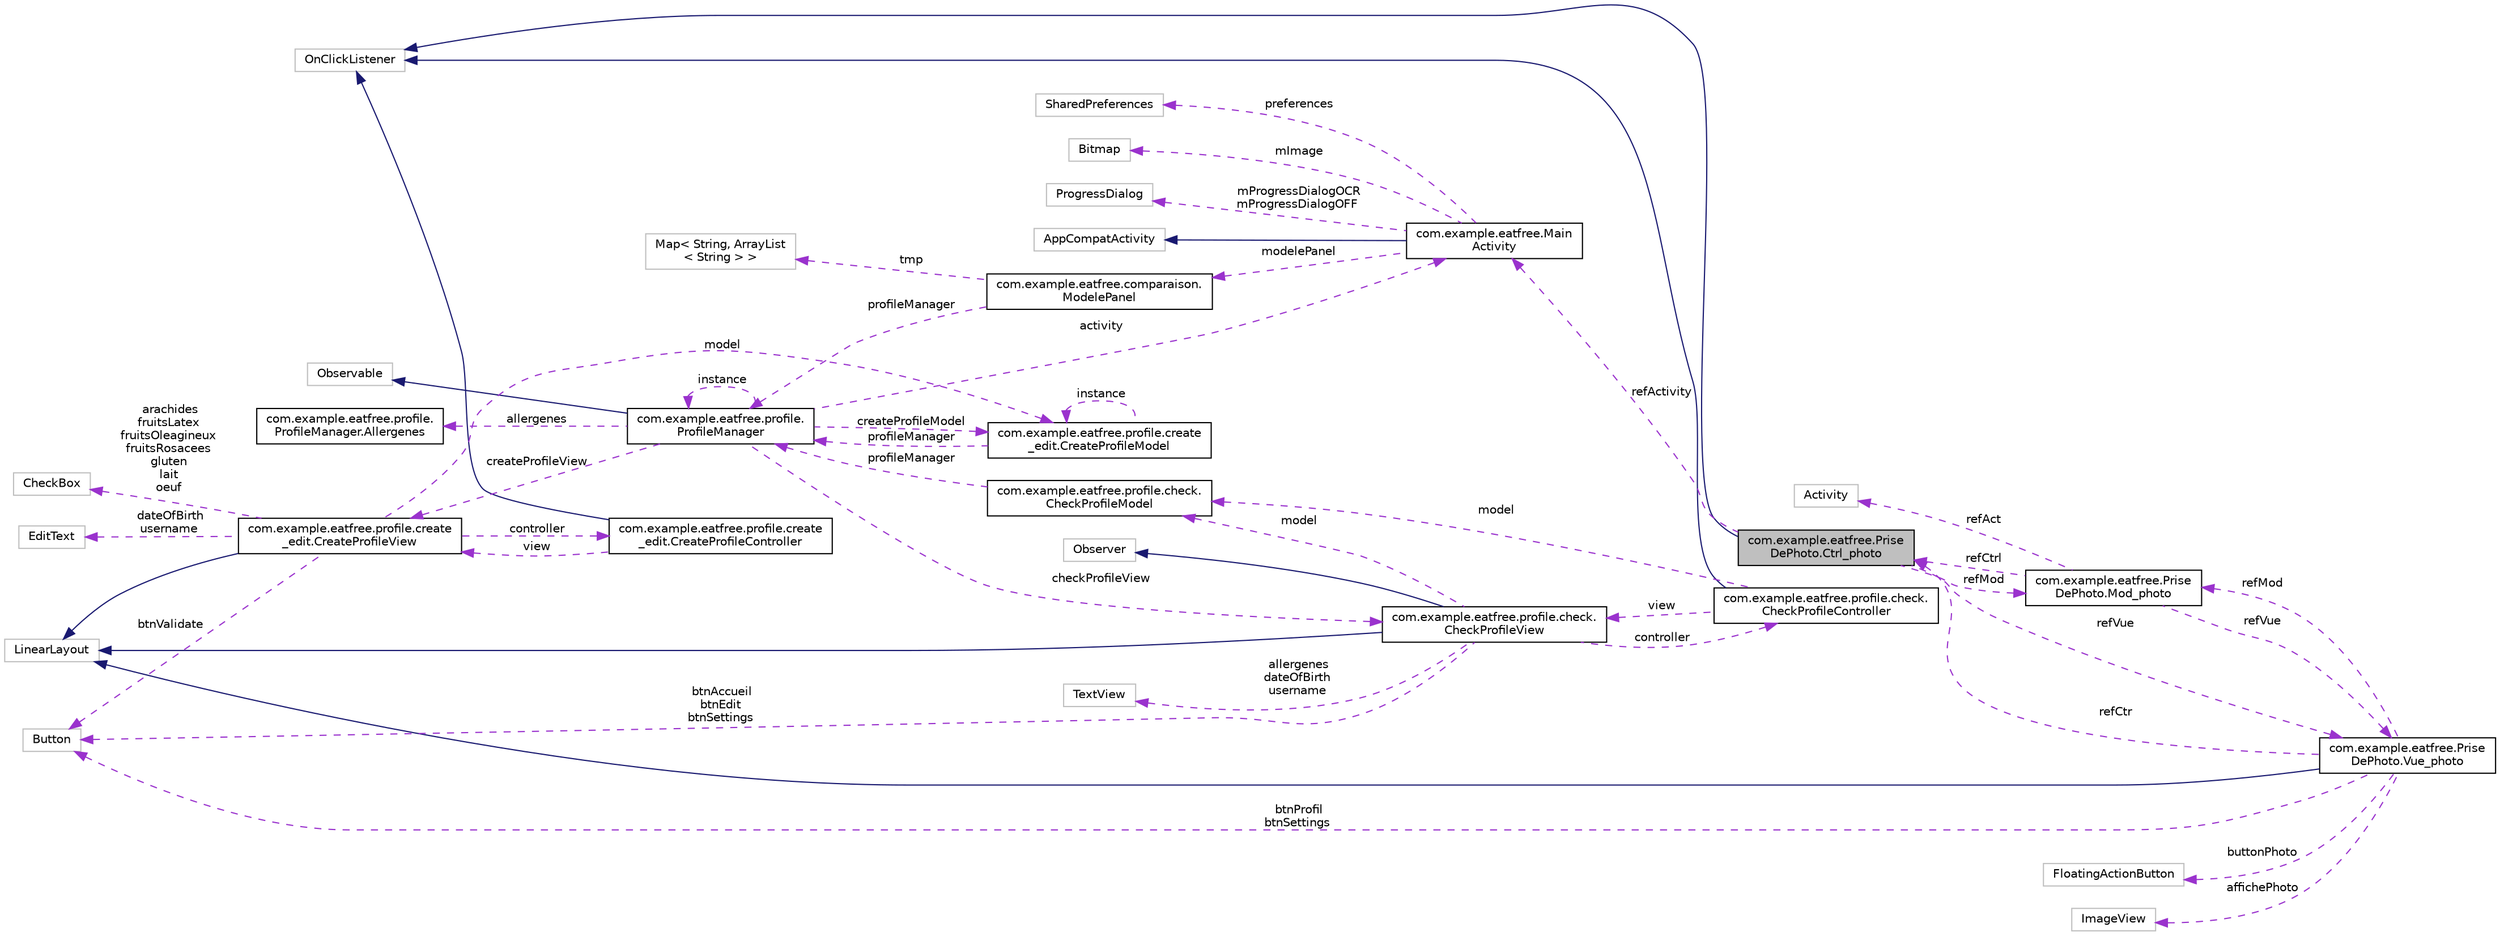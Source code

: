 digraph "com.example.eatfree.PriseDePhoto.Ctrl_photo"
{
 // LATEX_PDF_SIZE
  edge [fontname="Helvetica",fontsize="10",labelfontname="Helvetica",labelfontsize="10"];
  node [fontname="Helvetica",fontsize="10",shape=record];
  rankdir="LR";
  Node1 [label="com.example.eatfree.Prise\lDePhoto.Ctrl_photo",height=0.2,width=0.4,color="black", fillcolor="grey75", style="filled", fontcolor="black",tooltip=" "];
  Node2 -> Node1 [dir="back",color="midnightblue",fontsize="10",style="solid",fontname="Helvetica"];
  Node2 [label="OnClickListener",height=0.2,width=0.4,color="grey75", fillcolor="white", style="filled",tooltip=" "];
  Node3 -> Node1 [dir="back",color="darkorchid3",fontsize="10",style="dashed",label=" refMod" ,fontname="Helvetica"];
  Node3 [label="com.example.eatfree.Prise\lDePhoto.Mod_photo",height=0.2,width=0.4,color="black", fillcolor="white", style="filled",URL="$classcom_1_1example_1_1eatfree_1_1_prise_de_photo_1_1_mod__photo.html",tooltip=" "];
  Node4 -> Node3 [dir="back",color="darkorchid3",fontsize="10",style="dashed",label=" refAct" ,fontname="Helvetica"];
  Node4 [label="Activity",height=0.2,width=0.4,color="grey75", fillcolor="white", style="filled",tooltip=" "];
  Node5 -> Node3 [dir="back",color="darkorchid3",fontsize="10",style="dashed",label=" refVue" ,fontname="Helvetica"];
  Node5 [label="com.example.eatfree.Prise\lDePhoto.Vue_photo",height=0.2,width=0.4,color="black", fillcolor="white", style="filled",URL="$classcom_1_1example_1_1eatfree_1_1_prise_de_photo_1_1_vue__photo.html",tooltip=" "];
  Node6 -> Node5 [dir="back",color="midnightblue",fontsize="10",style="solid",fontname="Helvetica"];
  Node6 [label="LinearLayout",height=0.2,width=0.4,color="grey75", fillcolor="white", style="filled",tooltip=" "];
  Node3 -> Node5 [dir="back",color="darkorchid3",fontsize="10",style="dashed",label=" refMod" ,fontname="Helvetica"];
  Node7 -> Node5 [dir="back",color="darkorchid3",fontsize="10",style="dashed",label=" btnProfil\nbtnSettings" ,fontname="Helvetica"];
  Node7 [label="Button",height=0.2,width=0.4,color="grey75", fillcolor="white", style="filled",tooltip=" "];
  Node8 -> Node5 [dir="back",color="darkorchid3",fontsize="10",style="dashed",label=" buttonPhoto" ,fontname="Helvetica"];
  Node8 [label="FloatingActionButton",height=0.2,width=0.4,color="grey75", fillcolor="white", style="filled",tooltip=" "];
  Node9 -> Node5 [dir="back",color="darkorchid3",fontsize="10",style="dashed",label=" affichePhoto" ,fontname="Helvetica"];
  Node9 [label="ImageView",height=0.2,width=0.4,color="grey75", fillcolor="white", style="filled",tooltip=" "];
  Node1 -> Node5 [dir="back",color="darkorchid3",fontsize="10",style="dashed",label=" refCtr" ,fontname="Helvetica"];
  Node1 -> Node3 [dir="back",color="darkorchid3",fontsize="10",style="dashed",label=" refCtrl" ,fontname="Helvetica"];
  Node5 -> Node1 [dir="back",color="darkorchid3",fontsize="10",style="dashed",label=" refVue" ,fontname="Helvetica"];
  Node10 -> Node1 [dir="back",color="darkorchid3",fontsize="10",style="dashed",label=" refActivity" ,fontname="Helvetica"];
  Node10 [label="com.example.eatfree.Main\lActivity",height=0.2,width=0.4,color="black", fillcolor="white", style="filled",URL="$classcom_1_1example_1_1eatfree_1_1_main_activity.html",tooltip=" "];
  Node11 -> Node10 [dir="back",color="midnightblue",fontsize="10",style="solid",fontname="Helvetica"];
  Node11 [label="AppCompatActivity",height=0.2,width=0.4,color="grey75", fillcolor="white", style="filled",tooltip=" "];
  Node12 -> Node10 [dir="back",color="darkorchid3",fontsize="10",style="dashed",label=" preferences" ,fontname="Helvetica"];
  Node12 [label="SharedPreferences",height=0.2,width=0.4,color="grey75", fillcolor="white", style="filled",tooltip=" "];
  Node13 -> Node10 [dir="back",color="darkorchid3",fontsize="10",style="dashed",label=" modelePanel" ,fontname="Helvetica"];
  Node13 [label="com.example.eatfree.comparaison.\lModelePanel",height=0.2,width=0.4,color="black", fillcolor="white", style="filled",URL="$classcom_1_1example_1_1eatfree_1_1comparaison_1_1_modele_panel.html",tooltip=" "];
  Node14 -> Node13 [dir="back",color="darkorchid3",fontsize="10",style="dashed",label=" tmp" ,fontname="Helvetica"];
  Node14 [label="Map\< String, ArrayList\l\< String \> \>",height=0.2,width=0.4,color="grey75", fillcolor="white", style="filled",tooltip=" "];
  Node15 -> Node13 [dir="back",color="darkorchid3",fontsize="10",style="dashed",label=" profileManager" ,fontname="Helvetica"];
  Node15 [label="com.example.eatfree.profile.\lProfileManager",height=0.2,width=0.4,color="black", fillcolor="white", style="filled",URL="$classcom_1_1example_1_1eatfree_1_1profile_1_1_profile_manager.html",tooltip=" "];
  Node16 -> Node15 [dir="back",color="midnightblue",fontsize="10",style="solid",fontname="Helvetica"];
  Node16 [label="Observable",height=0.2,width=0.4,color="grey75", fillcolor="white", style="filled",tooltip=" "];
  Node17 -> Node15 [dir="back",color="darkorchid3",fontsize="10",style="dashed",label=" createProfileView" ,fontname="Helvetica"];
  Node17 [label="com.example.eatfree.profile.create\l_edit.CreateProfileView",height=0.2,width=0.4,color="black", fillcolor="white", style="filled",URL="$classcom_1_1example_1_1eatfree_1_1profile_1_1create__edit_1_1_create_profile_view.html",tooltip=" "];
  Node6 -> Node17 [dir="back",color="midnightblue",fontsize="10",style="solid",fontname="Helvetica"];
  Node7 -> Node17 [dir="back",color="darkorchid3",fontsize="10",style="dashed",label=" btnValidate" ,fontname="Helvetica"];
  Node18 -> Node17 [dir="back",color="darkorchid3",fontsize="10",style="dashed",label=" arachides\nfruitsLatex\nfruitsOleagineux\nfruitsRosacees\ngluten\nlait\noeuf" ,fontname="Helvetica"];
  Node18 [label="CheckBox",height=0.2,width=0.4,color="grey75", fillcolor="white", style="filled",tooltip=" "];
  Node19 -> Node17 [dir="back",color="darkorchid3",fontsize="10",style="dashed",label=" dateOfBirth\nusername" ,fontname="Helvetica"];
  Node19 [label="EditText",height=0.2,width=0.4,color="grey75", fillcolor="white", style="filled",tooltip=" "];
  Node20 -> Node17 [dir="back",color="darkorchid3",fontsize="10",style="dashed",label=" controller" ,fontname="Helvetica"];
  Node20 [label="com.example.eatfree.profile.create\l_edit.CreateProfileController",height=0.2,width=0.4,color="black", fillcolor="white", style="filled",URL="$classcom_1_1example_1_1eatfree_1_1profile_1_1create__edit_1_1_create_profile_controller.html",tooltip=" "];
  Node2 -> Node20 [dir="back",color="midnightblue",fontsize="10",style="solid",fontname="Helvetica"];
  Node17 -> Node20 [dir="back",color="darkorchid3",fontsize="10",style="dashed",label=" view" ,fontname="Helvetica"];
  Node21 -> Node17 [dir="back",color="darkorchid3",fontsize="10",style="dashed",label=" model" ,fontname="Helvetica"];
  Node21 [label="com.example.eatfree.profile.create\l_edit.CreateProfileModel",height=0.2,width=0.4,color="black", fillcolor="white", style="filled",URL="$classcom_1_1example_1_1eatfree_1_1profile_1_1create__edit_1_1_create_profile_model.html",tooltip=" "];
  Node15 -> Node21 [dir="back",color="darkorchid3",fontsize="10",style="dashed",label=" profileManager" ,fontname="Helvetica"];
  Node21 -> Node21 [dir="back",color="darkorchid3",fontsize="10",style="dashed",label=" instance" ,fontname="Helvetica"];
  Node22 -> Node15 [dir="back",color="darkorchid3",fontsize="10",style="dashed",label=" checkProfileView" ,fontname="Helvetica"];
  Node22 [label="com.example.eatfree.profile.check.\lCheckProfileView",height=0.2,width=0.4,color="black", fillcolor="white", style="filled",URL="$classcom_1_1example_1_1eatfree_1_1profile_1_1check_1_1_check_profile_view.html",tooltip=" "];
  Node6 -> Node22 [dir="back",color="midnightblue",fontsize="10",style="solid",fontname="Helvetica"];
  Node23 -> Node22 [dir="back",color="midnightblue",fontsize="10",style="solid",fontname="Helvetica"];
  Node23 [label="Observer",height=0.2,width=0.4,color="grey75", fillcolor="white", style="filled",tooltip=" "];
  Node24 -> Node22 [dir="back",color="darkorchid3",fontsize="10",style="dashed",label=" controller" ,fontname="Helvetica"];
  Node24 [label="com.example.eatfree.profile.check.\lCheckProfileController",height=0.2,width=0.4,color="black", fillcolor="white", style="filled",URL="$classcom_1_1example_1_1eatfree_1_1profile_1_1check_1_1_check_profile_controller.html",tooltip=" "];
  Node2 -> Node24 [dir="back",color="midnightblue",fontsize="10",style="solid",fontname="Helvetica"];
  Node22 -> Node24 [dir="back",color="darkorchid3",fontsize="10",style="dashed",label=" view" ,fontname="Helvetica"];
  Node25 -> Node24 [dir="back",color="darkorchid3",fontsize="10",style="dashed",label=" model" ,fontname="Helvetica"];
  Node25 [label="com.example.eatfree.profile.check.\lCheckProfileModel",height=0.2,width=0.4,color="black", fillcolor="white", style="filled",URL="$classcom_1_1example_1_1eatfree_1_1profile_1_1check_1_1_check_profile_model.html",tooltip=" "];
  Node15 -> Node25 [dir="back",color="darkorchid3",fontsize="10",style="dashed",label=" profileManager" ,fontname="Helvetica"];
  Node7 -> Node22 [dir="back",color="darkorchid3",fontsize="10",style="dashed",label=" btnAccueil\nbtnEdit\nbtnSettings" ,fontname="Helvetica"];
  Node25 -> Node22 [dir="back",color="darkorchid3",fontsize="10",style="dashed",label=" model" ,fontname="Helvetica"];
  Node26 -> Node22 [dir="back",color="darkorchid3",fontsize="10",style="dashed",label=" allergenes\ndateOfBirth\nusername" ,fontname="Helvetica"];
  Node26 [label="TextView",height=0.2,width=0.4,color="grey75", fillcolor="white", style="filled",tooltip=" "];
  Node15 -> Node15 [dir="back",color="darkorchid3",fontsize="10",style="dashed",label=" instance" ,fontname="Helvetica"];
  Node27 -> Node15 [dir="back",color="darkorchid3",fontsize="10",style="dashed",label=" allergenes" ,fontname="Helvetica"];
  Node27 [label="com.example.eatfree.profile.\lProfileManager.Allergenes",height=0.2,width=0.4,color="black", fillcolor="white", style="filled",URL="$enumcom_1_1example_1_1eatfree_1_1profile_1_1_profile_manager_1_1_allergenes.html",tooltip="énumération des familles d'allergènes."];
  Node10 -> Node15 [dir="back",color="darkorchid3",fontsize="10",style="dashed",label=" activity" ,fontname="Helvetica"];
  Node21 -> Node15 [dir="back",color="darkorchid3",fontsize="10",style="dashed",label=" createProfileModel" ,fontname="Helvetica"];
  Node28 -> Node10 [dir="back",color="darkorchid3",fontsize="10",style="dashed",label=" mImage" ,fontname="Helvetica"];
  Node28 [label="Bitmap",height=0.2,width=0.4,color="grey75", fillcolor="white", style="filled",tooltip=" "];
  Node29 -> Node10 [dir="back",color="darkorchid3",fontsize="10",style="dashed",label=" mProgressDialogOCR\nmProgressDialogOFF" ,fontname="Helvetica"];
  Node29 [label="ProgressDialog",height=0.2,width=0.4,color="grey75", fillcolor="white", style="filled",tooltip=" "];
}
